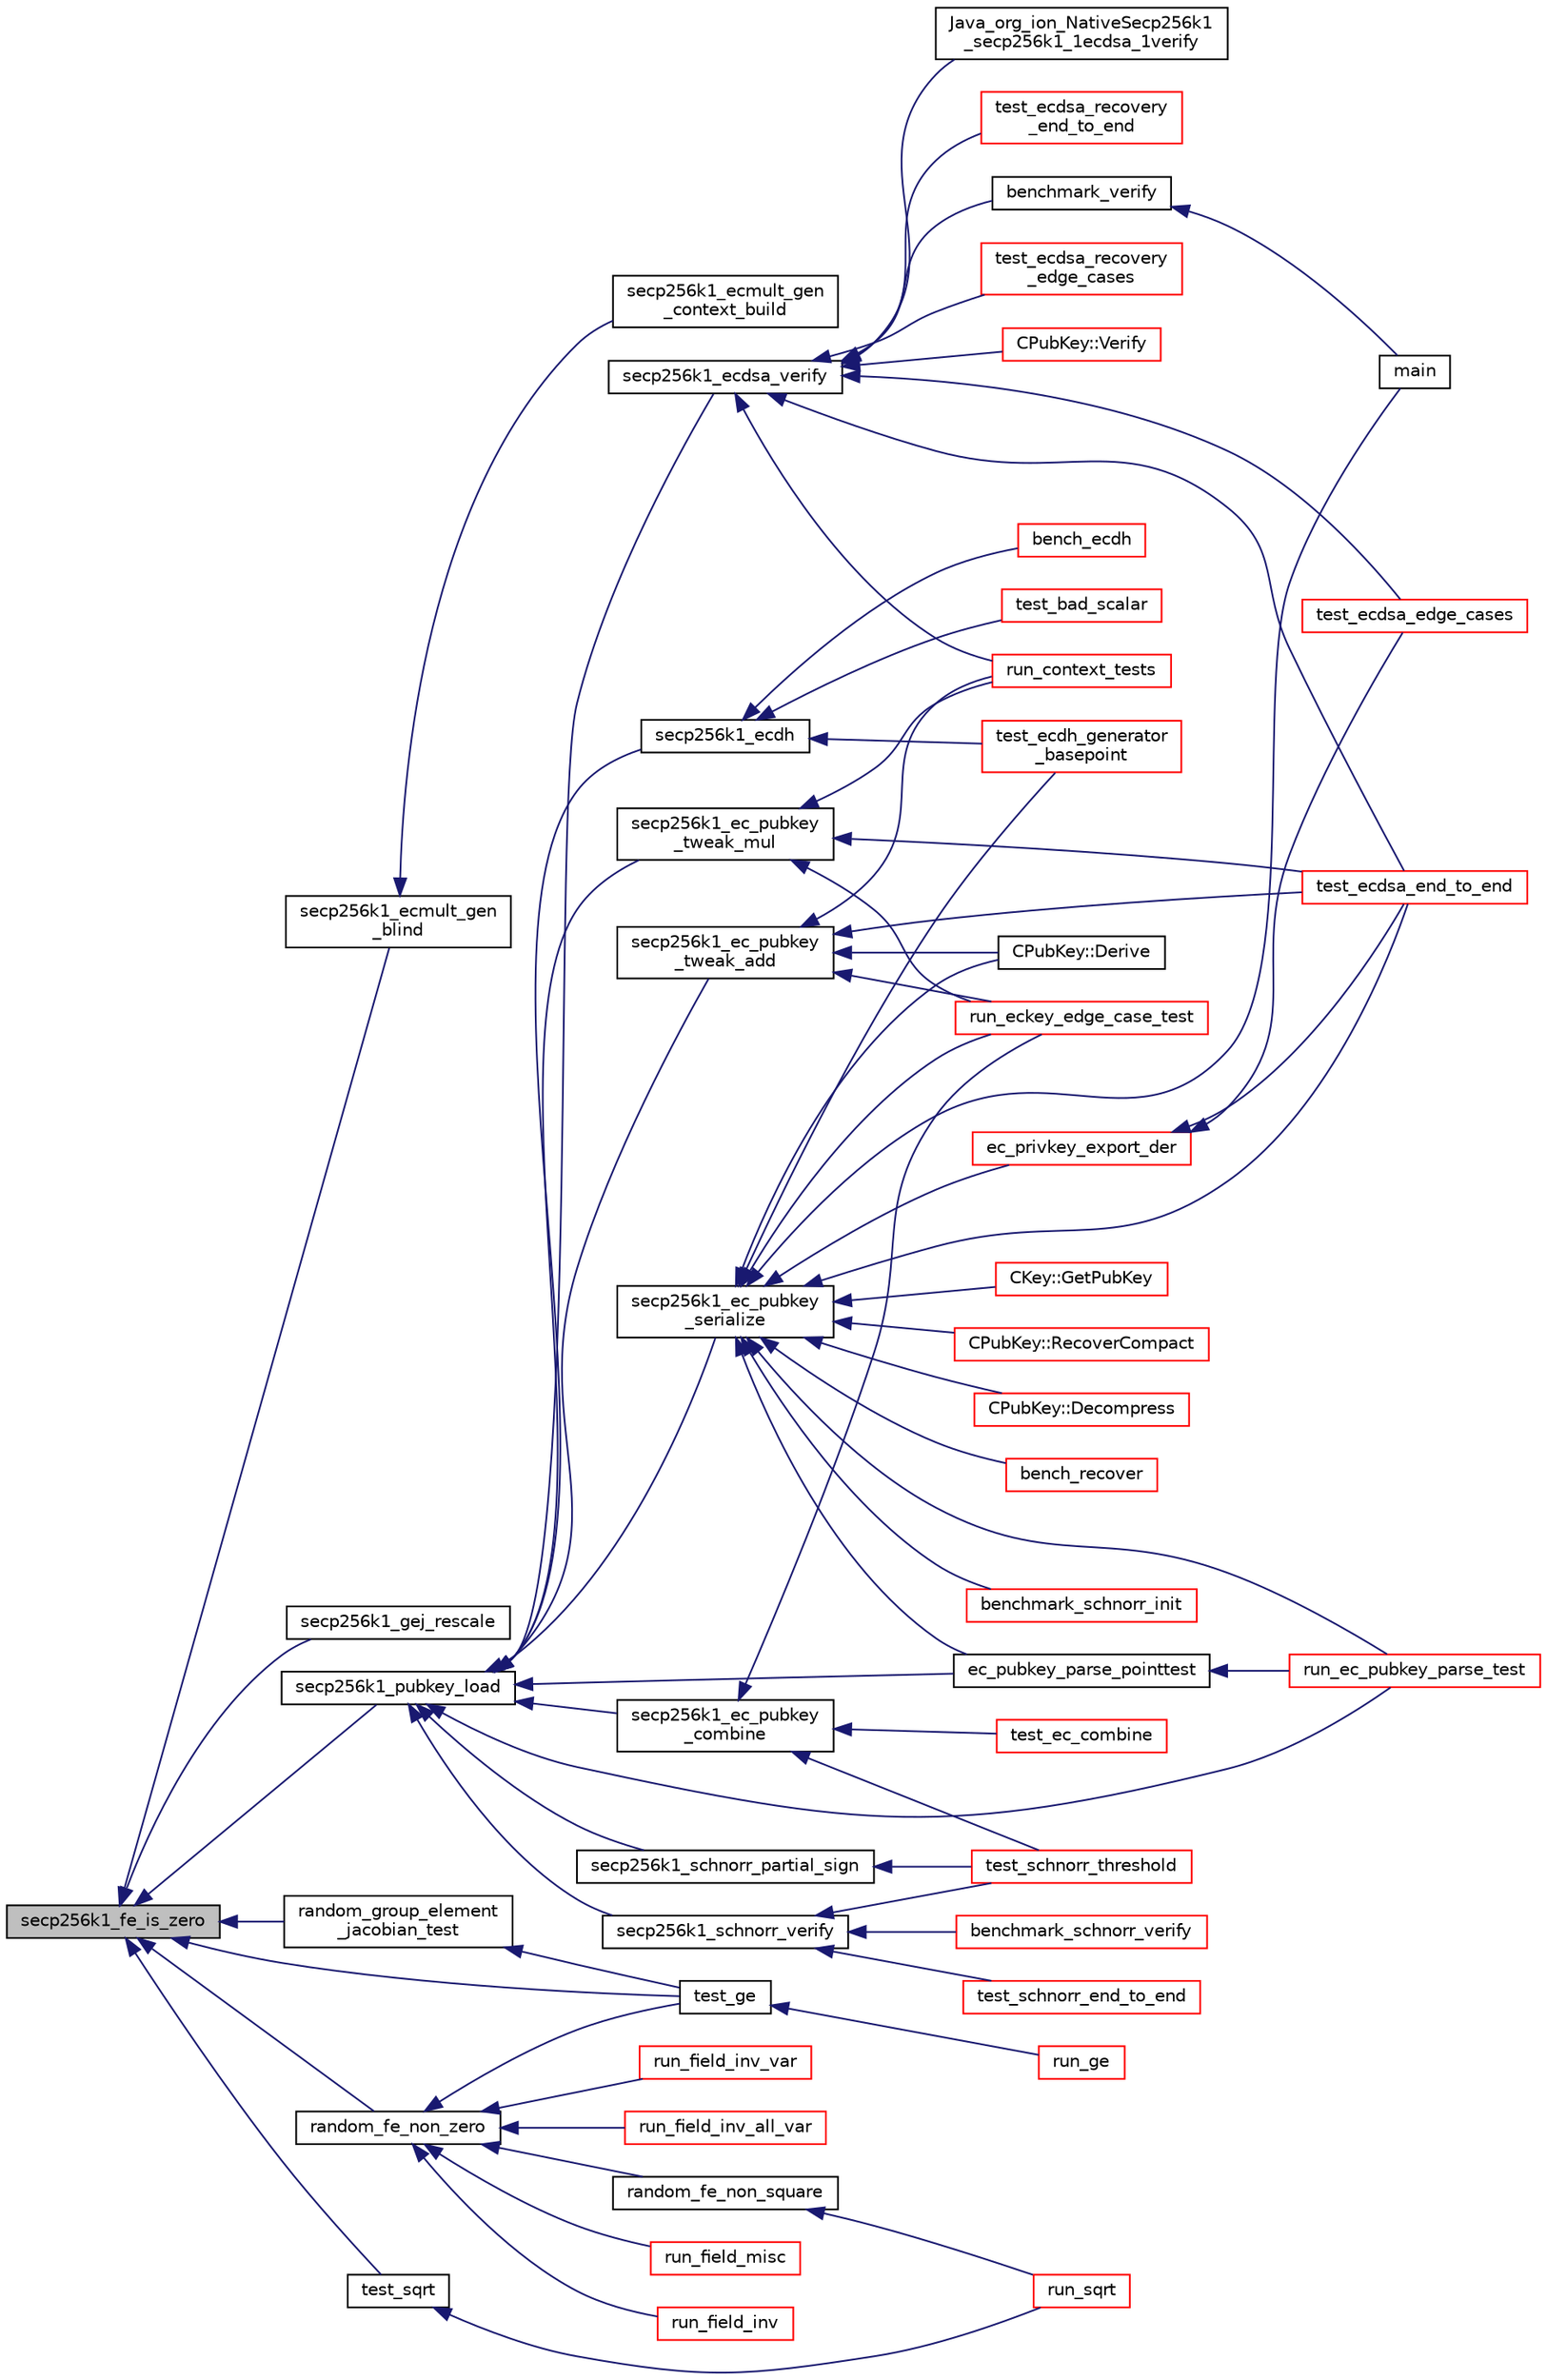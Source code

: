 digraph "secp256k1_fe_is_zero"
{
  edge [fontname="Helvetica",fontsize="10",labelfontname="Helvetica",labelfontsize="10"];
  node [fontname="Helvetica",fontsize="10",shape=record];
  rankdir="LR";
  Node652 [label="secp256k1_fe_is_zero",height=0.2,width=0.4,color="black", fillcolor="grey75", style="filled", fontcolor="black"];
  Node652 -> Node653 [dir="back",color="midnightblue",fontsize="10",style="solid",fontname="Helvetica"];
  Node653 [label="secp256k1_ecmult_gen\l_blind",height=0.2,width=0.4,color="black", fillcolor="white", style="filled",URL="$d9/d00/ecmult__gen__impl_8h.html#a7e41f045cb4901a4eba781966fa35abd"];
  Node653 -> Node654 [dir="back",color="midnightblue",fontsize="10",style="solid",fontname="Helvetica"];
  Node654 [label="secp256k1_ecmult_gen\l_context_build",height=0.2,width=0.4,color="black", fillcolor="white", style="filled",URL="$d9/d00/ecmult__gen__impl_8h.html#afaf90b2a6554053187cdc89df0dafd21"];
  Node652 -> Node655 [dir="back",color="midnightblue",fontsize="10",style="solid",fontname="Helvetica"];
  Node655 [label="secp256k1_gej_rescale",height=0.2,width=0.4,color="black", fillcolor="white", style="filled",URL="$d6/d60/group__impl_8h.html#a9ca39d1f8a0d1d833dc682f0fc318137"];
  Node652 -> Node656 [dir="back",color="midnightblue",fontsize="10",style="solid",fontname="Helvetica"];
  Node656 [label="secp256k1_pubkey_load",height=0.2,width=0.4,color="black", fillcolor="white", style="filled",URL="$d1/d8c/secp256k1_8c.html#a9966ec041e71010d1593ae2211ffb843"];
  Node656 -> Node657 [dir="back",color="midnightblue",fontsize="10",style="solid",fontname="Helvetica"];
  Node657 [label="secp256k1_ecdh",height=0.2,width=0.4,color="black", fillcolor="white", style="filled",URL="$d1/d4c/ecdh_2main__impl_8h.html#aeb1a1fa5ba08b7f43e5f60a1bf2cb76d",tooltip="Compute an EC Diffie-Hellman secret in constant time Returns: 1: exponentiation was successful 0: sca..."];
  Node657 -> Node658 [dir="back",color="midnightblue",fontsize="10",style="solid",fontname="Helvetica"];
  Node658 [label="bench_ecdh",height=0.2,width=0.4,color="red", fillcolor="white", style="filled",URL="$da/d1c/bench__ecdh_8c.html#a859eabd44b49e17c9450975ea03c4a0c"];
  Node657 -> Node660 [dir="back",color="midnightblue",fontsize="10",style="solid",fontname="Helvetica"];
  Node660 [label="test_ecdh_generator\l_basepoint",height=0.2,width=0.4,color="red", fillcolor="white", style="filled",URL="$d5/d65/ecdh_2tests__impl_8h.html#ab13157e14f777c18f14fefc834d067c5"];
  Node657 -> Node663 [dir="back",color="midnightblue",fontsize="10",style="solid",fontname="Helvetica"];
  Node663 [label="test_bad_scalar",height=0.2,width=0.4,color="red", fillcolor="white", style="filled",URL="$d5/d65/ecdh_2tests__impl_8h.html#a505bff7cea922e6d8aa4f7525cfd191a"];
  Node656 -> Node664 [dir="back",color="midnightblue",fontsize="10",style="solid",fontname="Helvetica"];
  Node664 [label="secp256k1_schnorr_verify",height=0.2,width=0.4,color="black", fillcolor="white", style="filled",URL="$d9/dab/schnorr_2main__impl_8h.html#a5d23afb11115cb53171b34da09ff3ad0",tooltip="Verify a signature created by secp256k1_schnorr_sign. "];
  Node664 -> Node665 [dir="back",color="midnightblue",fontsize="10",style="solid",fontname="Helvetica"];
  Node665 [label="benchmark_schnorr_verify",height=0.2,width=0.4,color="red", fillcolor="white", style="filled",URL="$d0/df4/bench__schnorr__verify_8c.html#a45550cf8aad65472340a81f6f05c6546"];
  Node664 -> Node667 [dir="back",color="midnightblue",fontsize="10",style="solid",fontname="Helvetica"];
  Node667 [label="test_schnorr_end_to_end",height=0.2,width=0.4,color="red", fillcolor="white", style="filled",URL="$d4/d1d/schnorr_2tests__impl_8h.html#a0fadfae101d2df588a044f55eafcc0e6"];
  Node664 -> Node669 [dir="back",color="midnightblue",fontsize="10",style="solid",fontname="Helvetica"];
  Node669 [label="test_schnorr_threshold",height=0.2,width=0.4,color="red", fillcolor="white", style="filled",URL="$d4/d1d/schnorr_2tests__impl_8h.html#a7c79e0204a103b99844bdf1b2ac4cb57"];
  Node656 -> Node670 [dir="back",color="midnightblue",fontsize="10",style="solid",fontname="Helvetica"];
  Node670 [label="secp256k1_schnorr_partial_sign",height=0.2,width=0.4,color="black", fillcolor="white", style="filled",URL="$d9/dab/schnorr_2main__impl_8h.html#a6787237abf20a26c8c2fb195102ce810",tooltip="Produce a partial Schnorr signature, which can be combined using secp256k1_schnorr_partial_combine, to end up with a full signature that is verifiable using secp256k1_schnorr_verify. "];
  Node670 -> Node669 [dir="back",color="midnightblue",fontsize="10",style="solid",fontname="Helvetica"];
  Node656 -> Node671 [dir="back",color="midnightblue",fontsize="10",style="solid",fontname="Helvetica"];
  Node671 [label="secp256k1_ec_pubkey\l_serialize",height=0.2,width=0.4,color="black", fillcolor="white", style="filled",URL="$d1/d8c/secp256k1_8c.html#a3b0440ba2ccd06e9262b94b41b680df1",tooltip="Serialize a pubkey object into a serialized byte sequence. "];
  Node671 -> Node672 [dir="back",color="midnightblue",fontsize="10",style="solid",fontname="Helvetica"];
  Node672 [label="ec_privkey_export_der",height=0.2,width=0.4,color="red", fillcolor="white", style="filled",URL="$d1/dbc/key_8cpp.html#a8cafc8a5eaf9a41f141e31d7c42ed7b9"];
  Node672 -> Node679 [dir="back",color="midnightblue",fontsize="10",style="solid",fontname="Helvetica"];
  Node679 [label="test_ecdsa_end_to_end",height=0.2,width=0.4,color="red", fillcolor="white", style="filled",URL="$d5/d7f/tests_8c.html#a3fc9dc1908215215a68690ea1bfa8bcd"];
  Node672 -> Node681 [dir="back",color="midnightblue",fontsize="10",style="solid",fontname="Helvetica"];
  Node681 [label="test_ecdsa_edge_cases",height=0.2,width=0.4,color="red", fillcolor="white", style="filled",URL="$d5/d7f/tests_8c.html#abbcb27d1eb13654db9b2e281ffce021e"];
  Node671 -> Node683 [dir="back",color="midnightblue",fontsize="10",style="solid",fontname="Helvetica"];
  Node683 [label="CKey::GetPubKey",height=0.2,width=0.4,color="red", fillcolor="white", style="filled",URL="$d2/d63/class_c_key.html#aa1085c59603a62db6ec776300f250337"];
  Node671 -> Node785 [dir="back",color="midnightblue",fontsize="10",style="solid",fontname="Helvetica"];
  Node785 [label="CPubKey::RecoverCompact",height=0.2,width=0.4,color="red", fillcolor="white", style="filled",URL="$da/d4e/class_c_pub_key.html#a169505e735a02db385486b0affeb565c"];
  Node671 -> Node800 [dir="back",color="midnightblue",fontsize="10",style="solid",fontname="Helvetica"];
  Node800 [label="CPubKey::Decompress",height=0.2,width=0.4,color="red", fillcolor="white", style="filled",URL="$da/d4e/class_c_pub_key.html#a572689418fecf47b300a11519bc3da36"];
  Node671 -> Node802 [dir="back",color="midnightblue",fontsize="10",style="solid",fontname="Helvetica"];
  Node802 [label="CPubKey::Derive",height=0.2,width=0.4,color="black", fillcolor="white", style="filled",URL="$da/d4e/class_c_pub_key.html#a6e70269c1be731ace2fce8bfba9a0c36"];
  Node671 -> Node803 [dir="back",color="midnightblue",fontsize="10",style="solid",fontname="Helvetica"];
  Node803 [label="bench_recover",height=0.2,width=0.4,color="red", fillcolor="white", style="filled",URL="$d7/d8e/bench__recover_8c.html#a6bbc6888c36d93d55e5410b25121db10"];
  Node671 -> Node805 [dir="back",color="midnightblue",fontsize="10",style="solid",fontname="Helvetica"];
  Node805 [label="benchmark_schnorr_init",height=0.2,width=0.4,color="red", fillcolor="white", style="filled",URL="$d0/df4/bench__schnorr__verify_8c.html#a1017a4ccacfa7f4de5828701acce8184"];
  Node671 -> Node806 [dir="back",color="midnightblue",fontsize="10",style="solid",fontname="Helvetica"];
  Node806 [label="main",height=0.2,width=0.4,color="black", fillcolor="white", style="filled",URL="$dd/d4a/bench__verify_8c.html#a840291bc02cba5474a4cb46a9b9566fe"];
  Node671 -> Node660 [dir="back",color="midnightblue",fontsize="10",style="solid",fontname="Helvetica"];
  Node671 -> Node807 [dir="back",color="midnightblue",fontsize="10",style="solid",fontname="Helvetica"];
  Node807 [label="ec_pubkey_parse_pointtest",height=0.2,width=0.4,color="black", fillcolor="white", style="filled",URL="$d5/d7f/tests_8c.html#ab33610b81949f135f12a8f2aab3dc192"];
  Node807 -> Node808 [dir="back",color="midnightblue",fontsize="10",style="solid",fontname="Helvetica"];
  Node808 [label="run_ec_pubkey_parse_test",height=0.2,width=0.4,color="red", fillcolor="white", style="filled",URL="$d5/d7f/tests_8c.html#a24bd2af11fcef9c3f2abb62862d6fe97"];
  Node671 -> Node808 [dir="back",color="midnightblue",fontsize="10",style="solid",fontname="Helvetica"];
  Node671 -> Node809 [dir="back",color="midnightblue",fontsize="10",style="solid",fontname="Helvetica"];
  Node809 [label="run_eckey_edge_case_test",height=0.2,width=0.4,color="red", fillcolor="white", style="filled",URL="$d5/d7f/tests_8c.html#a32498e86a99a258f68cd4b1176f47966"];
  Node671 -> Node679 [dir="back",color="midnightblue",fontsize="10",style="solid",fontname="Helvetica"];
  Node656 -> Node810 [dir="back",color="midnightblue",fontsize="10",style="solid",fontname="Helvetica"];
  Node810 [label="secp256k1_ecdsa_verify",height=0.2,width=0.4,color="black", fillcolor="white", style="filled",URL="$d1/d8c/secp256k1_8c.html#aef3f50927cd80005b797fa234338db73",tooltip="Verify an ECDSA signature. "];
  Node810 -> Node811 [dir="back",color="midnightblue",fontsize="10",style="solid",fontname="Helvetica"];
  Node811 [label="CPubKey::Verify",height=0.2,width=0.4,color="red", fillcolor="white", style="filled",URL="$da/d4e/class_c_pub_key.html#a5b3fef213b227394ca9d0a1e3baa957e"];
  Node810 -> Node949 [dir="back",color="midnightblue",fontsize="10",style="solid",fontname="Helvetica"];
  Node949 [label="benchmark_verify",height=0.2,width=0.4,color="black", fillcolor="white", style="filled",URL="$dd/d4a/bench__verify_8c.html#aad3aa8194973c32b12fa5d7eb1b0a462"];
  Node949 -> Node806 [dir="back",color="midnightblue",fontsize="10",style="solid",fontname="Helvetica"];
  Node810 -> Node950 [dir="back",color="midnightblue",fontsize="10",style="solid",fontname="Helvetica"];
  Node950 [label="Java_org_ion_NativeSecp256k1\l_secp256k1_1ecdsa_1verify",height=0.2,width=0.4,color="black", fillcolor="white", style="filled",URL="$d9/d4d/org__ion___native_secp256k1_8h.html#a9bdcf4d0e0486ede61ab810c4a0258d6"];
  Node810 -> Node951 [dir="back",color="midnightblue",fontsize="10",style="solid",fontname="Helvetica"];
  Node951 [label="test_ecdsa_recovery\l_end_to_end",height=0.2,width=0.4,color="red", fillcolor="white", style="filled",URL="$d3/d71/recovery_2tests__impl_8h.html#a70649882936497184992dfaa06b1106f"];
  Node810 -> Node953 [dir="back",color="midnightblue",fontsize="10",style="solid",fontname="Helvetica"];
  Node953 [label="test_ecdsa_recovery\l_edge_cases",height=0.2,width=0.4,color="red", fillcolor="white", style="filled",URL="$d3/d71/recovery_2tests__impl_8h.html#ad6d3138600637a7c940bc40a22795e46"];
  Node810 -> Node954 [dir="back",color="midnightblue",fontsize="10",style="solid",fontname="Helvetica"];
  Node954 [label="run_context_tests",height=0.2,width=0.4,color="red", fillcolor="white", style="filled",URL="$d5/d7f/tests_8c.html#a2f9713526b1e988694c6e2026a6fce69"];
  Node810 -> Node679 [dir="back",color="midnightblue",fontsize="10",style="solid",fontname="Helvetica"];
  Node810 -> Node681 [dir="back",color="midnightblue",fontsize="10",style="solid",fontname="Helvetica"];
  Node656 -> Node955 [dir="back",color="midnightblue",fontsize="10",style="solid",fontname="Helvetica"];
  Node955 [label="secp256k1_ec_pubkey\l_tweak_add",height=0.2,width=0.4,color="black", fillcolor="white", style="filled",URL="$d1/d8c/secp256k1_8c.html#ae298cd31c7f5f3e12a1adb27c4831c68",tooltip="Tweak a public key by adding tweak times the generator to it. "];
  Node955 -> Node802 [dir="back",color="midnightblue",fontsize="10",style="solid",fontname="Helvetica"];
  Node955 -> Node954 [dir="back",color="midnightblue",fontsize="10",style="solid",fontname="Helvetica"];
  Node955 -> Node809 [dir="back",color="midnightblue",fontsize="10",style="solid",fontname="Helvetica"];
  Node955 -> Node679 [dir="back",color="midnightblue",fontsize="10",style="solid",fontname="Helvetica"];
  Node656 -> Node956 [dir="back",color="midnightblue",fontsize="10",style="solid",fontname="Helvetica"];
  Node956 [label="secp256k1_ec_pubkey\l_tweak_mul",height=0.2,width=0.4,color="black", fillcolor="white", style="filled",URL="$d1/d8c/secp256k1_8c.html#a6d391761d8c1cb4875d6d0b348d31cec",tooltip="Tweak a public key by multiplying it by a tweak value. "];
  Node956 -> Node954 [dir="back",color="midnightblue",fontsize="10",style="solid",fontname="Helvetica"];
  Node956 -> Node809 [dir="back",color="midnightblue",fontsize="10",style="solid",fontname="Helvetica"];
  Node956 -> Node679 [dir="back",color="midnightblue",fontsize="10",style="solid",fontname="Helvetica"];
  Node656 -> Node957 [dir="back",color="midnightblue",fontsize="10",style="solid",fontname="Helvetica"];
  Node957 [label="secp256k1_ec_pubkey\l_combine",height=0.2,width=0.4,color="black", fillcolor="white", style="filled",URL="$d1/d8c/secp256k1_8c.html#a92498665c38198fc1943e463c017c140",tooltip="Add a number of public keys together. "];
  Node957 -> Node669 [dir="back",color="midnightblue",fontsize="10",style="solid",fontname="Helvetica"];
  Node957 -> Node958 [dir="back",color="midnightblue",fontsize="10",style="solid",fontname="Helvetica"];
  Node958 [label="test_ec_combine",height=0.2,width=0.4,color="red", fillcolor="white", style="filled",URL="$d5/d7f/tests_8c.html#af668387a475fa94107e316b2ddc003cf"];
  Node957 -> Node809 [dir="back",color="midnightblue",fontsize="10",style="solid",fontname="Helvetica"];
  Node656 -> Node807 [dir="back",color="midnightblue",fontsize="10",style="solid",fontname="Helvetica"];
  Node656 -> Node808 [dir="back",color="midnightblue",fontsize="10",style="solid",fontname="Helvetica"];
  Node652 -> Node960 [dir="back",color="midnightblue",fontsize="10",style="solid",fontname="Helvetica"];
  Node960 [label="random_group_element\l_jacobian_test",height=0.2,width=0.4,color="black", fillcolor="white", style="filled",URL="$d5/d7f/tests_8c.html#a92dafcbafa2a878e07b5ff22f573be7f"];
  Node960 -> Node961 [dir="back",color="midnightblue",fontsize="10",style="solid",fontname="Helvetica"];
  Node961 [label="test_ge",height=0.2,width=0.4,color="black", fillcolor="white", style="filled",URL="$d5/d7f/tests_8c.html#a3084bb11900a5e4d33115904d0ceb847"];
  Node961 -> Node962 [dir="back",color="midnightblue",fontsize="10",style="solid",fontname="Helvetica"];
  Node962 [label="run_ge",height=0.2,width=0.4,color="red", fillcolor="white", style="filled",URL="$d5/d7f/tests_8c.html#aa7ad70a73e9a44f0b9486ffe6f46ca39"];
  Node652 -> Node963 [dir="back",color="midnightblue",fontsize="10",style="solid",fontname="Helvetica"];
  Node963 [label="random_fe_non_zero",height=0.2,width=0.4,color="black", fillcolor="white", style="filled",URL="$d5/d7f/tests_8c.html#a7f2c9aa1daa06bbd70798f8b8a6d978a"];
  Node963 -> Node964 [dir="back",color="midnightblue",fontsize="10",style="solid",fontname="Helvetica"];
  Node964 [label="random_fe_non_square",height=0.2,width=0.4,color="black", fillcolor="white", style="filled",URL="$d5/d7f/tests_8c.html#acb56afe8a17a3048470c0c299150a36a"];
  Node964 -> Node965 [dir="back",color="midnightblue",fontsize="10",style="solid",fontname="Helvetica"];
  Node965 [label="run_sqrt",height=0.2,width=0.4,color="red", fillcolor="white", style="filled",URL="$d5/d7f/tests_8c.html#a9f14566c39814625ca83d68d1dddb684"];
  Node963 -> Node966 [dir="back",color="midnightblue",fontsize="10",style="solid",fontname="Helvetica"];
  Node966 [label="run_field_misc",height=0.2,width=0.4,color="red", fillcolor="white", style="filled",URL="$d5/d7f/tests_8c.html#a407b4cff8cbc365e753f2a1d70b45f81"];
  Node963 -> Node967 [dir="back",color="midnightblue",fontsize="10",style="solid",fontname="Helvetica"];
  Node967 [label="run_field_inv",height=0.2,width=0.4,color="red", fillcolor="white", style="filled",URL="$d5/d7f/tests_8c.html#ad636c10e982fafdb8f6ddeb3d1424b2d"];
  Node963 -> Node968 [dir="back",color="midnightblue",fontsize="10",style="solid",fontname="Helvetica"];
  Node968 [label="run_field_inv_var",height=0.2,width=0.4,color="red", fillcolor="white", style="filled",URL="$d5/d7f/tests_8c.html#ad83214628412557c86e3c1d01270c83a"];
  Node963 -> Node969 [dir="back",color="midnightblue",fontsize="10",style="solid",fontname="Helvetica"];
  Node969 [label="run_field_inv_all_var",height=0.2,width=0.4,color="red", fillcolor="white", style="filled",URL="$d5/d7f/tests_8c.html#afb738ef4c7077ce703c56beefcb29653"];
  Node963 -> Node961 [dir="back",color="midnightblue",fontsize="10",style="solid",fontname="Helvetica"];
  Node652 -> Node970 [dir="back",color="midnightblue",fontsize="10",style="solid",fontname="Helvetica"];
  Node970 [label="test_sqrt",height=0.2,width=0.4,color="black", fillcolor="white", style="filled",URL="$d5/d7f/tests_8c.html#a42744351538fd01fc266d1cac41401a8"];
  Node970 -> Node965 [dir="back",color="midnightblue",fontsize="10",style="solid",fontname="Helvetica"];
  Node652 -> Node961 [dir="back",color="midnightblue",fontsize="10",style="solid",fontname="Helvetica"];
}
